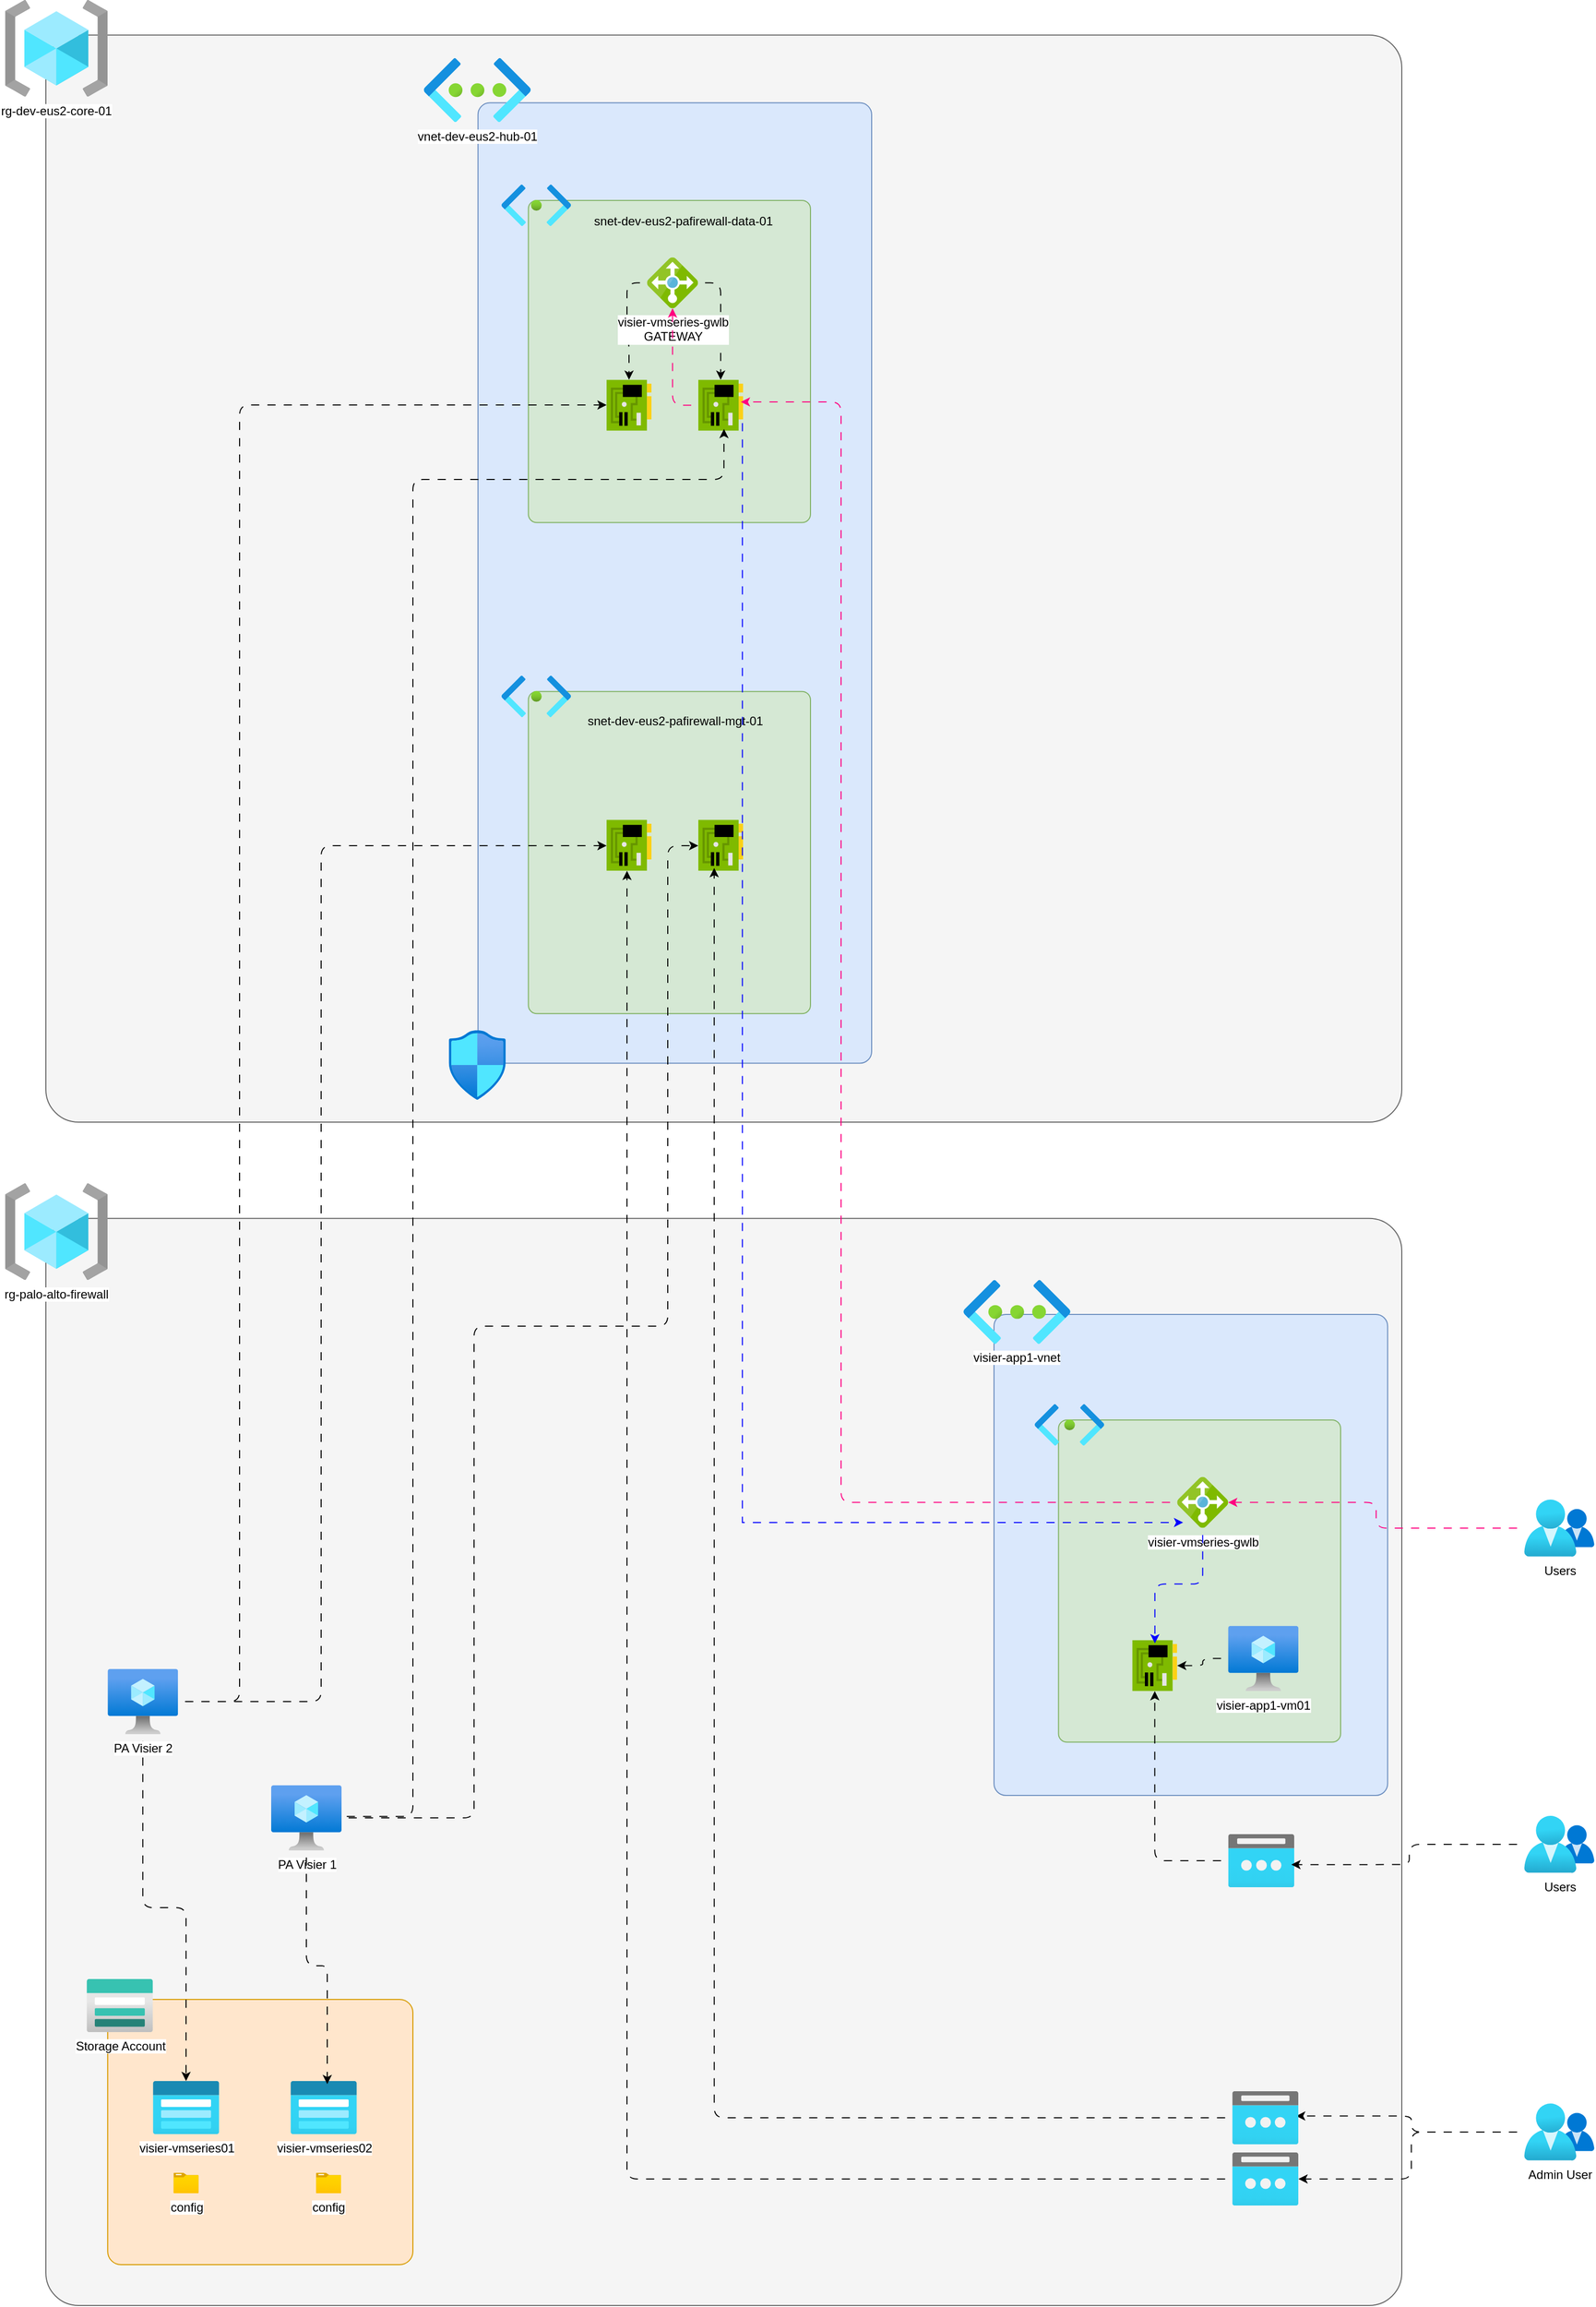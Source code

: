 <mxfile version="24.7.8">
  <diagram name="Page-1" id="jn-_1Ft7rI3LQ_ijQJoR">
    <mxGraphModel dx="3718" dy="2772" grid="1" gridSize="10" guides="1" tooltips="1" connect="1" arrows="1" fold="1" page="1" pageScale="1" pageWidth="850" pageHeight="1100" math="0" shadow="0">
      <root>
        <mxCell id="0" />
        <mxCell id="1" parent="0" />
        <mxCell id="LSXmn6rcIg4h0cqHd_X5-1" value="" style="rounded=1;whiteSpace=wrap;html=1;arcSize=3;container=0;fillColor=#f5f5f5;fontColor=#333333;strokeColor=#666666;" vertex="1" parent="1">
          <mxGeometry x="-290" y="-1065.6" width="1330" height="1065.6" as="geometry" />
        </mxCell>
        <mxCell id="0CBDNDbDlvtnFy3nS8r8-1" value="" style="rounded=1;whiteSpace=wrap;html=1;arcSize=3;container=0;fillColor=#f5f5f5;fontColor=#333333;strokeColor=#666666;" parent="1" vertex="1">
          <mxGeometry x="-290" y="94.4" width="1330" height="1065.6" as="geometry" />
        </mxCell>
        <mxCell id="0CBDNDbDlvtnFy3nS8r8-52" value="" style="rounded=1;whiteSpace=wrap;html=1;arcSize=3;container=0;fillColor=#dae8fc;strokeColor=#6c8ebf;" parent="1" vertex="1">
          <mxGeometry x="640" y="188.51" width="386.14" height="471.49" as="geometry" />
        </mxCell>
        <mxCell id="0CBDNDbDlvtnFy3nS8r8-3" value="" style="rounded=1;whiteSpace=wrap;html=1;arcSize=3;container=0;fillColor=#dae8fc;strokeColor=#6c8ebf;" parent="1" vertex="1">
          <mxGeometry x="133.86" y="-999.21" width="386.14" height="941.49" as="geometry" />
        </mxCell>
        <mxCell id="0CBDNDbDlvtnFy3nS8r8-26" value="" style="rounded=1;whiteSpace=wrap;html=1;arcSize=3;container=0;fillColor=#d5e8d4;strokeColor=#82b366;" parent="1" vertex="1">
          <mxGeometry x="183.29" y="-422.16" width="276.71" height="315.82" as="geometry" />
        </mxCell>
        <mxCell id="0CBDNDbDlvtnFy3nS8r8-19" value="" style="rounded=1;whiteSpace=wrap;html=1;arcSize=5;fillColor=#ffe6cc;strokeColor=#d79b00;" parent="1" vertex="1">
          <mxGeometry x="-229.36" y="860" width="299.36" height="260" as="geometry" />
        </mxCell>
        <mxCell id="0CBDNDbDlvtnFy3nS8r8-11" value="" style="rounded=1;whiteSpace=wrap;html=1;arcSize=3;container=0;fillColor=#d5e8d4;strokeColor=#82b366;" parent="1" vertex="1">
          <mxGeometry x="183.29" y="-903.54" width="276.71" height="315.82" as="geometry" />
        </mxCell>
        <mxCell id="0CBDNDbDlvtnFy3nS8r8-33" style="edgeStyle=orthogonalEdgeStyle;rounded=1;orthogonalLoop=1;jettySize=auto;html=1;curved=0;flowAnimation=1;" parent="1" source="zOBsgW2bcDS2s1Ti5FO_-5" target="0CBDNDbDlvtnFy3nS8r8-16" edge="1">
          <mxGeometry relative="1" as="geometry" />
        </mxCell>
        <mxCell id="0CBDNDbDlvtnFy3nS8r8-34" style="edgeStyle=orthogonalEdgeStyle;rounded=1;orthogonalLoop=1;jettySize=auto;html=1;curved=0;flowAnimation=1;" parent="1" source="zOBsgW2bcDS2s1Ti5FO_-5" target="0CBDNDbDlvtnFy3nS8r8-9" edge="1">
          <mxGeometry relative="1" as="geometry">
            <Array as="points">
              <mxPoint x="280" y="-822.72" />
              <mxPoint x="280" y="-762.72" />
              <mxPoint x="282" y="-762.72" />
            </Array>
          </mxGeometry>
        </mxCell>
        <mxCell id="zOBsgW2bcDS2s1Ti5FO_-5" value="visier-vmseries-gwlb&lt;br&gt;GATEWAY" style="image;sketch=0;aspect=fixed;html=1;points=[];align=center;fontSize=12;image=img/lib/mscae/Load_Balancer_feature.svg;container=0;" parent="1" vertex="1">
          <mxGeometry x="299.65" y="-847.72" width="50" height="50" as="geometry" />
        </mxCell>
        <mxCell id="0CBDNDbDlvtnFy3nS8r8-9" value="" style="image;sketch=0;aspect=fixed;html=1;points=[];align=center;fontSize=12;image=img/lib/mscae/NetworkInterfaceCard.svg;container=0;" parent="1" vertex="1">
          <mxGeometry x="260" y="-727.72" width="44" height="50" as="geometry" />
        </mxCell>
        <mxCell id="zOBsgW2bcDS2s1Ti5FO_-1" value="rg-palo-alto-firewall" style="image;aspect=fixed;html=1;points=[];align=center;fontSize=12;image=img/lib/azure2/general/Resource_Groups.svg;container=0;" parent="1" vertex="1">
          <mxGeometry x="-330" y="60" width="100.64" height="94.72" as="geometry" />
        </mxCell>
        <mxCell id="0CBDNDbDlvtnFy3nS8r8-15" style="edgeStyle=orthogonalEdgeStyle;rounded=1;orthogonalLoop=1;jettySize=auto;html=1;curved=0;flowAnimation=1;" parent="1" source="0CBDNDbDlvtnFy3nS8r8-7" target="0CBDNDbDlvtnFy3nS8r8-9" edge="1">
          <mxGeometry relative="1" as="geometry">
            <Array as="points">
              <mxPoint x="-100" y="568" />
              <mxPoint x="-100" y="-703" />
            </Array>
          </mxGeometry>
        </mxCell>
        <mxCell id="0CBDNDbDlvtnFy3nS8r8-25" style="edgeStyle=orthogonalEdgeStyle;rounded=1;orthogonalLoop=1;jettySize=auto;html=1;curved=0;flowAnimation=1;" parent="1" source="0CBDNDbDlvtnFy3nS8r8-7" target="0CBDNDbDlvtnFy3nS8r8-20" edge="1">
          <mxGeometry relative="1" as="geometry" />
        </mxCell>
        <mxCell id="0CBDNDbDlvtnFy3nS8r8-31" style="edgeStyle=orthogonalEdgeStyle;rounded=1;orthogonalLoop=1;jettySize=auto;html=1;curved=0;flowAnimation=1;" parent="1" source="0CBDNDbDlvtnFy3nS8r8-7" target="0CBDNDbDlvtnFy3nS8r8-27" edge="1">
          <mxGeometry relative="1" as="geometry">
            <Array as="points">
              <mxPoint x="-20" y="568" />
              <mxPoint x="-20" y="-271" />
            </Array>
          </mxGeometry>
        </mxCell>
        <mxCell id="0CBDNDbDlvtnFy3nS8r8-7" value="PA Visier 2" style="image;aspect=fixed;html=1;points=[];align=center;fontSize=12;image=img/lib/azure2/compute/Virtual_Machine.svg;container=0;" parent="1" vertex="1">
          <mxGeometry x="-229.36" y="536" width="69" height="64" as="geometry" />
        </mxCell>
        <mxCell id="0CBDNDbDlvtnFy3nS8r8-32" style="edgeStyle=orthogonalEdgeStyle;rounded=1;orthogonalLoop=1;jettySize=auto;html=1;curved=0;flowAnimation=1;" parent="1" source="0CBDNDbDlvtnFy3nS8r8-8" target="0CBDNDbDlvtnFy3nS8r8-30" edge="1">
          <mxGeometry relative="1" as="geometry">
            <Array as="points">
              <mxPoint x="130" y="682" />
              <mxPoint x="130" y="200" />
              <mxPoint x="320" y="200" />
              <mxPoint x="320" y="-271" />
            </Array>
          </mxGeometry>
        </mxCell>
        <mxCell id="0CBDNDbDlvtnFy3nS8r8-8" value="PA Visier 1" style="image;aspect=fixed;html=1;points=[];align=center;fontSize=12;image=img/lib/azure2/compute/Virtual_Machine.svg;container=0;" parent="1" vertex="1">
          <mxGeometry x="-69" y="650" width="69" height="64" as="geometry" />
        </mxCell>
        <mxCell id="zOBsgW2bcDS2s1Ti5FO_-2" value="vnet-dev-eus2-hub-01" style="image;aspect=fixed;html=1;points=[];align=center;fontSize=12;image=img/lib/azure2/networking/Virtual_Networks.svg;container=0;" parent="1" vertex="1">
          <mxGeometry x="80.65" y="-1043" width="104.963" height="62.664" as="geometry" />
        </mxCell>
        <mxCell id="zOBsgW2bcDS2s1Ti5FO_-3" value="" style="image;aspect=fixed;html=1;points=[];align=center;fontSize=12;image=img/lib/azure2/networking/Subnet.svg;container=0;" parent="1" vertex="1">
          <mxGeometry x="157" y="-919.1" width="68" height="40.72" as="geometry" />
        </mxCell>
        <mxCell id="0CBDNDbDlvtnFy3nS8r8-14" value="snet-dev-eus2-pafirewall-mgt-01" style="text;html=1;align=center;verticalAlign=middle;resizable=0;points=[];autosize=1;strokeColor=none;fillColor=none;" parent="1" vertex="1">
          <mxGeometry x="226.93" y="-407.72" width="200" height="30" as="geometry" />
        </mxCell>
        <mxCell id="0CBDNDbDlvtnFy3nS8r8-64" style="edgeStyle=orthogonalEdgeStyle;rounded=1;orthogonalLoop=1;jettySize=auto;html=1;curved=0;strokeColor=#FF0080;flowAnimation=1;" parent="1" source="0CBDNDbDlvtnFy3nS8r8-16" target="zOBsgW2bcDS2s1Ti5FO_-5" edge="1">
          <mxGeometry relative="1" as="geometry" />
        </mxCell>
        <mxCell id="0CBDNDbDlvtnFy3nS8r8-16" value="" style="image;sketch=0;aspect=fixed;html=1;points=[];align=center;fontSize=12;image=img/lib/mscae/NetworkInterfaceCard.svg;container=0;" parent="1" vertex="1">
          <mxGeometry x="349.93" y="-727.72" width="44" height="50" as="geometry" />
        </mxCell>
        <mxCell id="0CBDNDbDlvtnFy3nS8r8-17" style="edgeStyle=orthogonalEdgeStyle;rounded=1;orthogonalLoop=1;jettySize=auto;html=1;curved=0;flowAnimation=1;entryX=0.573;entryY=0.964;entryDx=0;entryDy=0;entryPerimeter=0;exitX=0.974;exitY=0.478;exitDx=0;exitDy=0;exitPerimeter=0;" parent="1" source="0CBDNDbDlvtnFy3nS8r8-8" target="0CBDNDbDlvtnFy3nS8r8-16" edge="1">
          <mxGeometry relative="1" as="geometry">
            <mxPoint x="10" y="528" as="sourcePoint" />
            <mxPoint x="292" y="470" as="targetPoint" />
            <Array as="points">
              <mxPoint x="70" y="681" />
              <mxPoint x="70" y="-630" />
              <mxPoint x="375" y="-630" />
            </Array>
          </mxGeometry>
        </mxCell>
        <mxCell id="0CBDNDbDlvtnFy3nS8r8-18" value="Storage Account" style="image;aspect=fixed;html=1;points=[];align=center;fontSize=12;image=img/lib/azure2/storage/Storage_Accounts.svg;" parent="1" vertex="1">
          <mxGeometry x="-250" y="840" width="65" height="52" as="geometry" />
        </mxCell>
        <mxCell id="0CBDNDbDlvtnFy3nS8r8-20" value="visier-vmseries01" style="image;aspect=fixed;html=1;points=[];align=center;fontSize=12;image=img/lib/azure2/storage/Storage_Accounts_Classic.svg;" parent="1" vertex="1">
          <mxGeometry x="-185" y="940" width="65" height="52" as="geometry" />
        </mxCell>
        <mxCell id="0CBDNDbDlvtnFy3nS8r8-21" value="visier-vmseries02" style="image;aspect=fixed;html=1;points=[];align=center;fontSize=12;image=img/lib/azure2/storage/Storage_Accounts_Classic.svg;" parent="1" vertex="1">
          <mxGeometry x="-50" y="940" width="65" height="52" as="geometry" />
        </mxCell>
        <mxCell id="0CBDNDbDlvtnFy3nS8r8-22" value="config" style="image;aspect=fixed;html=1;points=[];align=center;fontSize=12;image=img/lib/azure2/general/Folder_Blank.svg;" parent="1" vertex="1">
          <mxGeometry x="-164.82" y="1030" width="24.64" height="20" as="geometry" />
        </mxCell>
        <mxCell id="0CBDNDbDlvtnFy3nS8r8-23" value="config" style="image;aspect=fixed;html=1;points=[];align=center;fontSize=12;image=img/lib/azure2/general/Folder_Blank.svg;" parent="1" vertex="1">
          <mxGeometry x="-25" y="1030" width="24.64" height="20" as="geometry" />
        </mxCell>
        <mxCell id="0CBDNDbDlvtnFy3nS8r8-24" style="edgeStyle=orthogonalEdgeStyle;rounded=1;orthogonalLoop=1;jettySize=auto;html=1;entryX=0.554;entryY=0.058;entryDx=0;entryDy=0;entryPerimeter=0;curved=0;flowAnimation=1;" parent="1" source="0CBDNDbDlvtnFy3nS8r8-8" target="0CBDNDbDlvtnFy3nS8r8-21" edge="1">
          <mxGeometry relative="1" as="geometry" />
        </mxCell>
        <mxCell id="0CBDNDbDlvtnFy3nS8r8-27" value="" style="image;sketch=0;aspect=fixed;html=1;points=[];align=center;fontSize=12;image=img/lib/mscae/NetworkInterfaceCard.svg;container=0;" parent="1" vertex="1">
          <mxGeometry x="260" y="-296.34" width="44" height="50" as="geometry" />
        </mxCell>
        <mxCell id="0CBDNDbDlvtnFy3nS8r8-28" value="" style="image;aspect=fixed;html=1;points=[];align=center;fontSize=12;image=img/lib/azure2/networking/Subnet.svg;container=0;" parent="1" vertex="1">
          <mxGeometry x="157" y="-437.72" width="68" height="40.72" as="geometry" />
        </mxCell>
        <mxCell id="0CBDNDbDlvtnFy3nS8r8-29" value="snet-dev-eus2-pafirewall-data-01" style="text;html=1;align=center;verticalAlign=middle;resizable=0;points=[];autosize=1;strokeColor=none;fillColor=none;" parent="1" vertex="1">
          <mxGeometry x="235" y="-897.72" width="200" height="30" as="geometry" />
        </mxCell>
        <mxCell id="0CBDNDbDlvtnFy3nS8r8-30" value="" style="image;sketch=0;aspect=fixed;html=1;points=[];align=center;fontSize=12;image=img/lib/mscae/NetworkInterfaceCard.svg;container=0;" parent="1" vertex="1">
          <mxGeometry x="349.93" y="-296.34" width="44" height="50" as="geometry" />
        </mxCell>
        <mxCell id="0CBDNDbDlvtnFy3nS8r8-36" value="Admin User" style="image;aspect=fixed;html=1;points=[];align=center;fontSize=12;image=img/lib/azure2/management_governance/My_Customers.svg;" parent="1" vertex="1">
          <mxGeometry x="1160" y="962" width="69" height="56.0" as="geometry" />
        </mxCell>
        <mxCell id="0CBDNDbDlvtnFy3nS8r8-37" style="edgeStyle=orthogonalEdgeStyle;rounded=1;orthogonalLoop=1;jettySize=auto;html=1;curved=0;flowAnimation=1;" parent="1" source="0CBDNDbDlvtnFy3nS8r8-36" target="0CBDNDbDlvtnFy3nS8r8-57" edge="1">
          <mxGeometry relative="1" as="geometry" />
        </mxCell>
        <mxCell id="0CBDNDbDlvtnFy3nS8r8-38" style="edgeStyle=orthogonalEdgeStyle;rounded=1;orthogonalLoop=1;jettySize=auto;html=1;entryX=0.964;entryY=0.467;entryDx=0;entryDy=0;entryPerimeter=0;flowAnimation=1;curved=0;" parent="1" source="0CBDNDbDlvtnFy3nS8r8-36" target="0CBDNDbDlvtnFy3nS8r8-55" edge="1">
          <mxGeometry relative="1" as="geometry" />
        </mxCell>
        <mxCell id="0CBDNDbDlvtnFy3nS8r8-40" value="" style="rounded=1;whiteSpace=wrap;html=1;arcSize=3;container=0;fillColor=#d5e8d4;strokeColor=#82b366;" parent="1" vertex="1">
          <mxGeometry x="703.29" y="291.96" width="276.71" height="315.82" as="geometry" />
        </mxCell>
        <mxCell id="0CBDNDbDlvtnFy3nS8r8-51" style="edgeStyle=orthogonalEdgeStyle;rounded=1;orthogonalLoop=1;jettySize=auto;html=1;curved=0;flowAnimation=1;strokeColor=#FF0080;entryX=0.949;entryY=0.434;entryDx=0;entryDy=0;entryPerimeter=0;" parent="1" source="0CBDNDbDlvtnFy3nS8r8-41" target="0CBDNDbDlvtnFy3nS8r8-16" edge="1">
          <mxGeometry relative="1" as="geometry">
            <Array as="points">
              <mxPoint x="490" y="373" />
              <mxPoint x="490" y="-706" />
            </Array>
          </mxGeometry>
        </mxCell>
        <mxCell id="0CBDNDbDlvtnFy3nS8r8-41" value="visier-vmseries-gwlb" style="image;sketch=0;aspect=fixed;html=1;points=[];align=center;fontSize=12;image=img/lib/mscae/Load_Balancer_feature.svg;container=0;" parent="1" vertex="1">
          <mxGeometry x="819.65" y="347.78" width="50" height="50" as="geometry" />
        </mxCell>
        <mxCell id="0CBDNDbDlvtnFy3nS8r8-42" value="" style="image;sketch=0;aspect=fixed;html=1;points=[];align=center;fontSize=12;image=img/lib/mscae/NetworkInterfaceCard.svg;container=0;" parent="1" vertex="1">
          <mxGeometry x="775.65" y="507.78" width="44" height="50" as="geometry" />
        </mxCell>
        <mxCell id="0CBDNDbDlvtnFy3nS8r8-47" style="edgeStyle=orthogonalEdgeStyle;rounded=1;orthogonalLoop=1;jettySize=auto;html=1;curved=0;flowAnimation=1;" parent="1" source="0CBDNDbDlvtnFy3nS8r8-44" target="0CBDNDbDlvtnFy3nS8r8-42" edge="1">
          <mxGeometry relative="1" as="geometry" />
        </mxCell>
        <mxCell id="0CBDNDbDlvtnFy3nS8r8-44" value="visier-app1-vm01" style="image;aspect=fixed;html=1;points=[];align=center;fontSize=12;image=img/lib/azure2/compute/Virtual_Machine.svg;container=0;" parent="1" vertex="1">
          <mxGeometry x="869.65" y="493.78" width="69" height="64" as="geometry" />
        </mxCell>
        <mxCell id="0CBDNDbDlvtnFy3nS8r8-48" value="" style="image;aspect=fixed;html=1;points=[];align=center;fontSize=12;image=img/lib/azure2/networking/Subnet.svg;container=0;" parent="1" vertex="1">
          <mxGeometry x="680" y="276.4" width="68" height="40.72" as="geometry" />
        </mxCell>
        <mxCell id="0CBDNDbDlvtnFy3nS8r8-50" style="edgeStyle=orthogonalEdgeStyle;rounded=1;orthogonalLoop=1;jettySize=auto;html=1;curved=0;flowAnimation=1;strokeColor=#FF0080;" parent="1" source="0CBDNDbDlvtnFy3nS8r8-49" target="0CBDNDbDlvtnFy3nS8r8-41" edge="1">
          <mxGeometry relative="1" as="geometry" />
        </mxCell>
        <mxCell id="0CBDNDbDlvtnFy3nS8r8-49" value="Users" style="image;aspect=fixed;html=1;points=[];align=center;fontSize=12;image=img/lib/azure2/management_governance/My_Customers.svg;" parent="1" vertex="1">
          <mxGeometry x="1160" y="370" width="69" height="56.0" as="geometry" />
        </mxCell>
        <mxCell id="0CBDNDbDlvtnFy3nS8r8-45" value="visier-app1-vnet" style="image;aspect=fixed;html=1;points=[];align=center;fontSize=12;image=img/lib/azure2/networking/Virtual_Networks.svg;container=0;" parent="1" vertex="1">
          <mxGeometry x="610" y="154.72" width="104.963" height="62.664" as="geometry" />
        </mxCell>
        <mxCell id="0CBDNDbDlvtnFy3nS8r8-53" style="edgeStyle=orthogonalEdgeStyle;rounded=0;orthogonalLoop=1;jettySize=auto;html=1;entryX=0.118;entryY=0.894;entryDx=0;entryDy=0;entryPerimeter=0;exitX=0.984;exitY=0.711;exitDx=0;exitDy=0;exitPerimeter=0;flowAnimation=1;strokeColor=#0000FF;" parent="1" source="0CBDNDbDlvtnFy3nS8r8-16" target="0CBDNDbDlvtnFy3nS8r8-41" edge="1">
          <mxGeometry relative="1" as="geometry">
            <Array as="points">
              <mxPoint x="393" y="392" />
            </Array>
          </mxGeometry>
        </mxCell>
        <mxCell id="0CBDNDbDlvtnFy3nS8r8-54" style="edgeStyle=orthogonalEdgeStyle;rounded=1;orthogonalLoop=1;jettySize=auto;html=1;entryX=0.504;entryY=0.063;entryDx=0;entryDy=0;entryPerimeter=0;curved=0;flowAnimation=1;strokeColor=#0000FF;" parent="1" source="0CBDNDbDlvtnFy3nS8r8-41" target="0CBDNDbDlvtnFy3nS8r8-42" edge="1">
          <mxGeometry relative="1" as="geometry" />
        </mxCell>
        <mxCell id="0CBDNDbDlvtnFy3nS8r8-55" value="" style="image;aspect=fixed;html=1;points=[];align=center;fontSize=12;image=img/lib/azure2/networking/Public_IP_Addresses.svg;" parent="1" vertex="1">
          <mxGeometry x="873.65" y="950" width="65" height="52" as="geometry" />
        </mxCell>
        <mxCell id="0CBDNDbDlvtnFy3nS8r8-58" style="edgeStyle=orthogonalEdgeStyle;rounded=1;orthogonalLoop=1;jettySize=auto;html=1;flowAnimation=1;curved=0;" parent="1" source="0CBDNDbDlvtnFy3nS8r8-57" target="0CBDNDbDlvtnFy3nS8r8-27" edge="1">
          <mxGeometry relative="1" as="geometry">
            <Array as="points">
              <mxPoint x="280" y="1036" />
            </Array>
          </mxGeometry>
        </mxCell>
        <mxCell id="0CBDNDbDlvtnFy3nS8r8-57" value="" style="image;aspect=fixed;html=1;points=[];align=center;fontSize=12;image=img/lib/azure2/networking/Public_IP_Addresses.svg;" parent="1" vertex="1">
          <mxGeometry x="873.65" y="1010" width="65" height="52" as="geometry" />
        </mxCell>
        <mxCell id="0CBDNDbDlvtnFy3nS8r8-59" style="edgeStyle=orthogonalEdgeStyle;rounded=1;orthogonalLoop=1;jettySize=auto;html=1;entryX=0.355;entryY=0.945;entryDx=0;entryDy=0;entryPerimeter=0;flowAnimation=1;curved=0;" parent="1" source="0CBDNDbDlvtnFy3nS8r8-55" target="0CBDNDbDlvtnFy3nS8r8-30" edge="1">
          <mxGeometry relative="1" as="geometry" />
        </mxCell>
        <mxCell id="0CBDNDbDlvtnFy3nS8r8-63" style="edgeStyle=orthogonalEdgeStyle;rounded=1;orthogonalLoop=1;jettySize=auto;html=1;curved=0;flowAnimation=1;" parent="1" source="0CBDNDbDlvtnFy3nS8r8-60" target="0CBDNDbDlvtnFy3nS8r8-42" edge="1">
          <mxGeometry relative="1" as="geometry" />
        </mxCell>
        <mxCell id="0CBDNDbDlvtnFy3nS8r8-60" value="" style="image;aspect=fixed;html=1;points=[];align=center;fontSize=12;image=img/lib/azure2/networking/Public_IP_Addresses.svg;" parent="1" vertex="1">
          <mxGeometry x="869.65" y="698" width="65" height="52" as="geometry" />
        </mxCell>
        <mxCell id="0CBDNDbDlvtnFy3nS8r8-61" value="Users" style="image;aspect=fixed;html=1;points=[];align=center;fontSize=12;image=img/lib/azure2/management_governance/My_Customers.svg;" parent="1" vertex="1">
          <mxGeometry x="1160" y="680" width="69" height="56.0" as="geometry" />
        </mxCell>
        <mxCell id="0CBDNDbDlvtnFy3nS8r8-62" style="edgeStyle=orthogonalEdgeStyle;rounded=1;orthogonalLoop=1;jettySize=auto;html=1;entryX=0.954;entryY=0.574;entryDx=0;entryDy=0;entryPerimeter=0;flowAnimation=1;curved=0;" parent="1" source="0CBDNDbDlvtnFy3nS8r8-61" target="0CBDNDbDlvtnFy3nS8r8-60" edge="1">
          <mxGeometry relative="1" as="geometry" />
        </mxCell>
        <mxCell id="LSXmn6rcIg4h0cqHd_X5-2" value="rg-dev-eus2-core-01" style="image;aspect=fixed;html=1;points=[];align=center;fontSize=12;image=img/lib/azure2/general/Resource_Groups.svg;container=0;" vertex="1" parent="1">
          <mxGeometry x="-330" y="-1100" width="100.64" height="94.72" as="geometry" />
        </mxCell>
        <mxCell id="LSXmn6rcIg4h0cqHd_X5-3" value="" style="image;aspect=fixed;html=1;points=[];align=center;fontSize=12;image=img/lib/azure2/networking/Network_Security_Groups.svg;" vertex="1" parent="1">
          <mxGeometry x="105.13" y="-90" width="56.0" height="68" as="geometry" />
        </mxCell>
      </root>
    </mxGraphModel>
  </diagram>
</mxfile>
